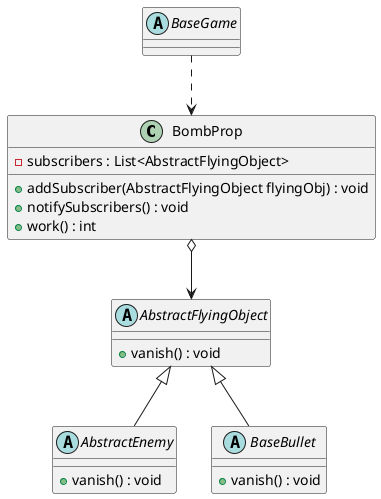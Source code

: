 @startuml
class BombProp{
    - subscribers : List<AbstractFlyingObject>
    + addSubscriber(AbstractFlyingObject flyingObj) : void
    + notifySubscribers() : void
    + work() : int
}
abstract class AbstractFlyingObject{
    + vanish() : void
}
abstract class AbstractEnemy{
    + vanish() : void
}
abstract class BaseBullet{
    + vanish() : void
}
AbstractFlyingObject <|-- AbstractEnemy
AbstractFlyingObject <|-- BaseBullet
BombProp o--> AbstractFlyingObject
abstract class BaseGame{}
BaseGame ..> BombProp
@enduml